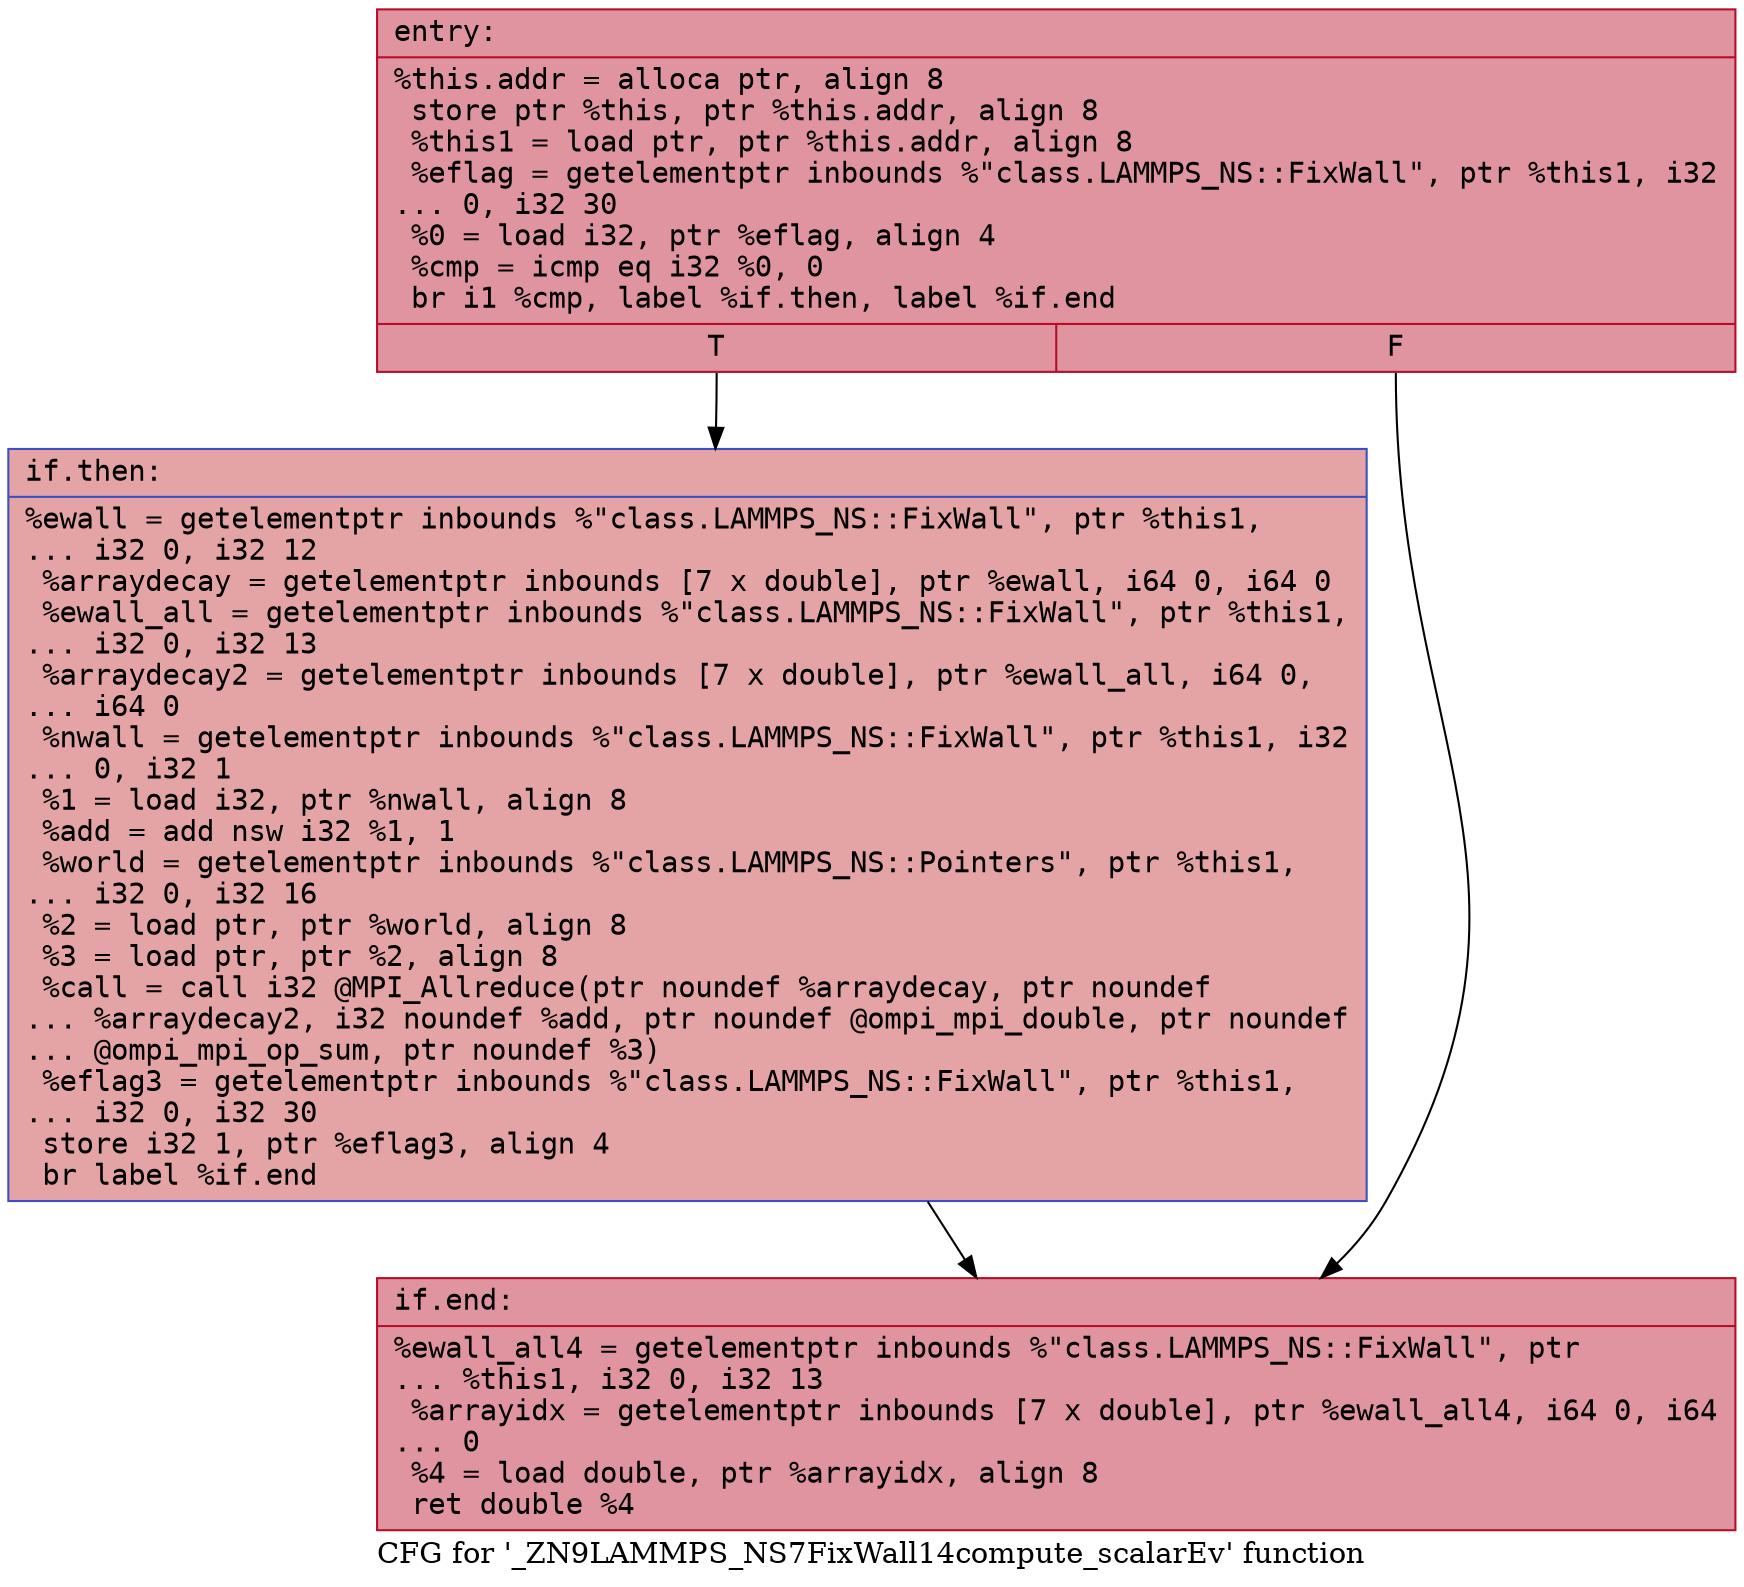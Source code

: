 digraph "CFG for '_ZN9LAMMPS_NS7FixWall14compute_scalarEv' function" {
	label="CFG for '_ZN9LAMMPS_NS7FixWall14compute_scalarEv' function";

	Node0x55fe975fe820 [shape=record,color="#b70d28ff", style=filled, fillcolor="#b70d2870" fontname="Courier",label="{entry:\l|  %this.addr = alloca ptr, align 8\l  store ptr %this, ptr %this.addr, align 8\l  %this1 = load ptr, ptr %this.addr, align 8\l  %eflag = getelementptr inbounds %\"class.LAMMPS_NS::FixWall\", ptr %this1, i32\l... 0, i32 30\l  %0 = load i32, ptr %eflag, align 4\l  %cmp = icmp eq i32 %0, 0\l  br i1 %cmp, label %if.then, label %if.end\l|{<s0>T|<s1>F}}"];
	Node0x55fe975fe820:s0 -> Node0x55fe975feba0[tooltip="entry -> if.then\nProbability 37.50%" ];
	Node0x55fe975fe820:s1 -> Node0x55fe975fec10[tooltip="entry -> if.end\nProbability 62.50%" ];
	Node0x55fe975feba0 [shape=record,color="#3d50c3ff", style=filled, fillcolor="#c32e3170" fontname="Courier",label="{if.then:\l|  %ewall = getelementptr inbounds %\"class.LAMMPS_NS::FixWall\", ptr %this1,\l... i32 0, i32 12\l  %arraydecay = getelementptr inbounds [7 x double], ptr %ewall, i64 0, i64 0\l  %ewall_all = getelementptr inbounds %\"class.LAMMPS_NS::FixWall\", ptr %this1,\l... i32 0, i32 13\l  %arraydecay2 = getelementptr inbounds [7 x double], ptr %ewall_all, i64 0,\l... i64 0\l  %nwall = getelementptr inbounds %\"class.LAMMPS_NS::FixWall\", ptr %this1, i32\l... 0, i32 1\l  %1 = load i32, ptr %nwall, align 8\l  %add = add nsw i32 %1, 1\l  %world = getelementptr inbounds %\"class.LAMMPS_NS::Pointers\", ptr %this1,\l... i32 0, i32 16\l  %2 = load ptr, ptr %world, align 8\l  %3 = load ptr, ptr %2, align 8\l  %call = call i32 @MPI_Allreduce(ptr noundef %arraydecay, ptr noundef\l... %arraydecay2, i32 noundef %add, ptr noundef @ompi_mpi_double, ptr noundef\l... @ompi_mpi_op_sum, ptr noundef %3)\l  %eflag3 = getelementptr inbounds %\"class.LAMMPS_NS::FixWall\", ptr %this1,\l... i32 0, i32 30\l  store i32 1, ptr %eflag3, align 4\l  br label %if.end\l}"];
	Node0x55fe975feba0 -> Node0x55fe975fec10[tooltip="if.then -> if.end\nProbability 100.00%" ];
	Node0x55fe975fec10 [shape=record,color="#b70d28ff", style=filled, fillcolor="#b70d2870" fontname="Courier",label="{if.end:\l|  %ewall_all4 = getelementptr inbounds %\"class.LAMMPS_NS::FixWall\", ptr\l... %this1, i32 0, i32 13\l  %arrayidx = getelementptr inbounds [7 x double], ptr %ewall_all4, i64 0, i64\l... 0\l  %4 = load double, ptr %arrayidx, align 8\l  ret double %4\l}"];
}
